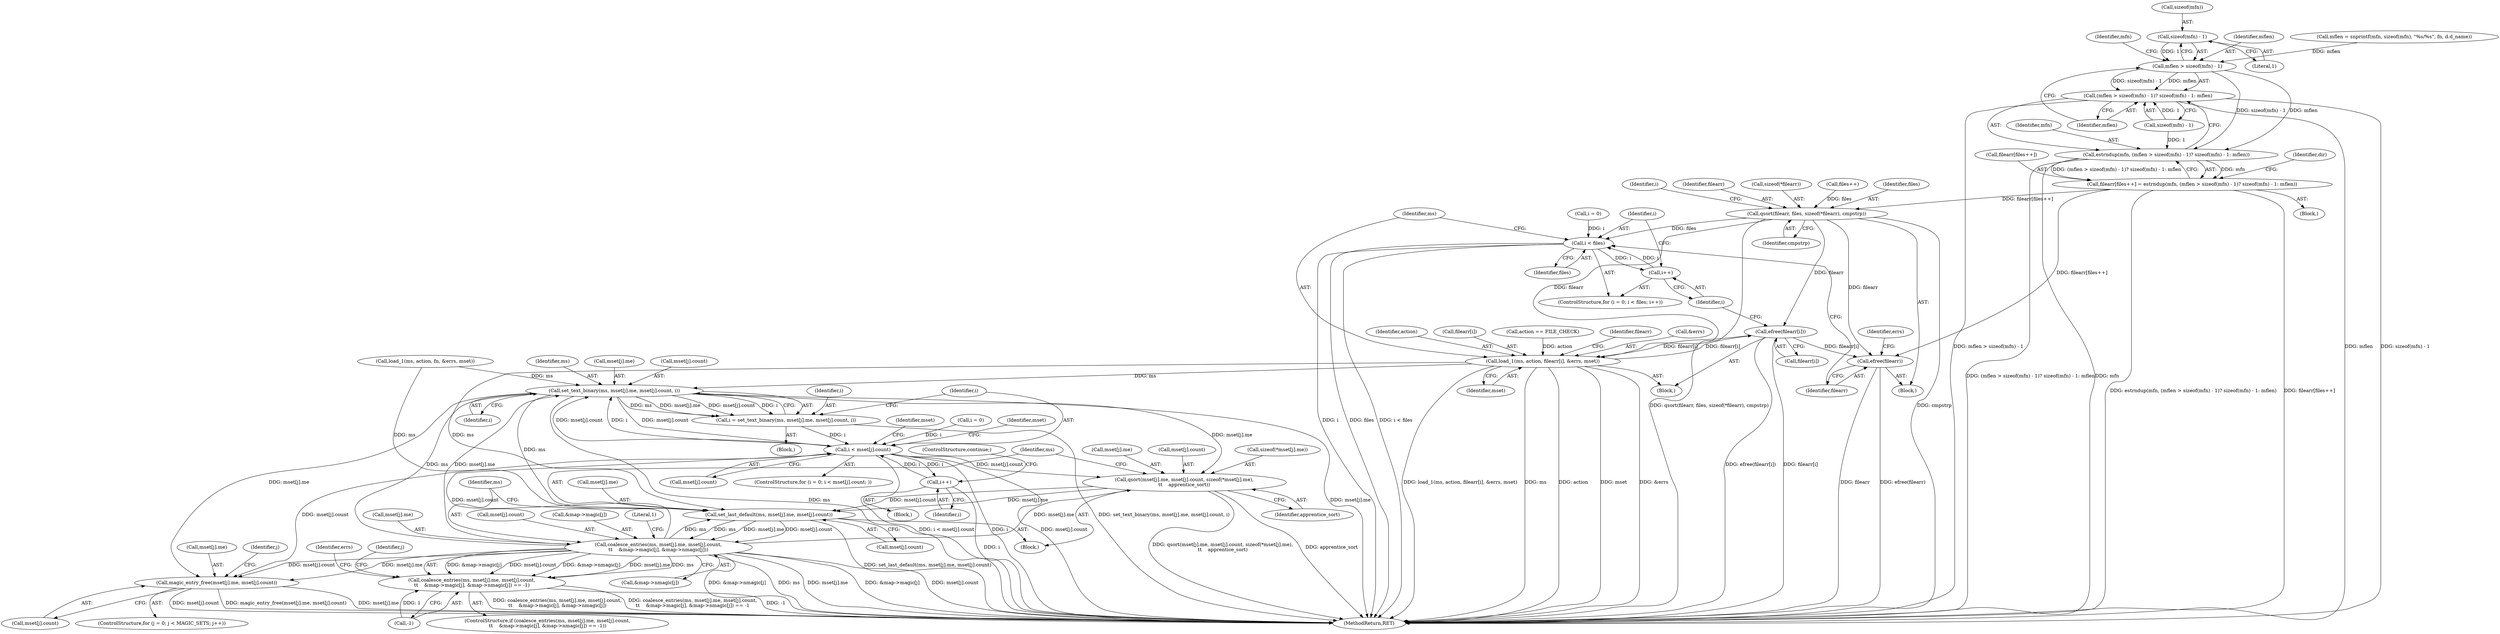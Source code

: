 digraph "0_php_a72cd07f2983dc43a6bb35209dc4687852e53c09@API" {
"1000289" [label="(Call,sizeof(mfn) - 1)"];
"1000287" [label="(Call,mflen > sizeof(mfn) - 1)"];
"1000284" [label="(Call,estrndup(mfn, (mflen > sizeof(mfn) - 1)? sizeof(mfn) - 1: mflen))"];
"1000279" [label="(Call,filearr[files++] = estrndup(mfn, (mflen > sizeof(mfn) - 1)? sizeof(mfn) - 1: mflen))"];
"1000300" [label="(Call,qsort(filearr, files, sizeof(*filearr), cmpstrp))"];
"1000311" [label="(Call,i < files)"];
"1000314" [label="(Call,i++)"];
"1000317" [label="(Call,load_1(ms, action, filearr[i], &errs, mset))"];
"1000326" [label="(Call,efree(filearr[i]))"];
"1000330" [label="(Call,efree(filearr))"];
"1000385" [label="(Call,set_text_binary(ms, mset[j].me, mset[j].count, i))"];
"1000357" [label="(Call,i < mset[j].count)"];
"1000380" [label="(Call,i++)"];
"1000398" [label="(Call,qsort(mset[j].me, mset[j].count, sizeof(*mset[j].me),\n\t\t    apprentice_sort))"];
"1000417" [label="(Call,set_last_default(ms, mset[j].me, mset[j].count))"];
"1000431" [label="(Call,coalesce_entries(ms, mset[j].me, mset[j].count,\n\t\t    &map->magic[j], &map->nmagic[j]))"];
"1000430" [label="(Call,coalesce_entries(ms, mset[j].me, mset[j].count,\n\t\t    &map->magic[j], &map->nmagic[j]) == -1)"];
"1000471" [label="(Call,magic_entry_free(mset[j].me, mset[j].count))"];
"1000383" [label="(Call,i = set_text_binary(ms, mset[j].me, mset[j].count, i))"];
"1000286" [label="(Call,(mflen > sizeof(mfn) - 1)? sizeof(mfn) - 1: mflen)"];
"1000328" [label="(Identifier,filearr)"];
"1000443" [label="(Call,&map->magic[j])"];
"1000341" [label="(Identifier,errs)"];
"1000331" [label="(Identifier,filearr)"];
"1000280" [label="(Call,filearr[files++])"];
"1000317" [label="(Call,load_1(ms, action, filearr[i], &errs, mset))"];
"1000384" [label="(Identifier,i)"];
"1000326" [label="(Call,efree(filearr[i]))"];
"1000284" [label="(Call,estrndup(mfn, (mflen > sizeof(mfn) - 1)? sizeof(mfn) - 1: mflen))"];
"1000357" [label="(Call,i < mset[j].count)"];
"1000381" [label="(Identifier,i)"];
"1000358" [label="(Identifier,i)"];
"1000307" [label="(ControlStructure,for (i = 0; i < files; i++))"];
"1000353" [label="(ControlStructure,for (i = 0; i < mset[j].count; ))"];
"1000438" [label="(Call,mset[j].count)"];
"1000401" [label="(Identifier,mset)"];
"1000155" [label="(Call,action == FILE_CHECK)"];
"1000302" [label="(Identifier,files)"];
"1000318" [label="(Identifier,ms)"];
"1000196" [label="(Identifier,dir)"];
"1000386" [label="(Identifier,ms)"];
"1000385" [label="(Call,set_text_binary(ms, mset[j].me, mset[j].count, i))"];
"1000513" [label="(MethodReturn,RET)"];
"1000300" [label="(Call,qsort(filearr, files, sizeof(*filearr), cmpstrp))"];
"1000456" [label="(Literal,1)"];
"1000279" [label="(Call,filearr[files++] = estrndup(mfn, (mflen > sizeof(mfn) - 1)? sizeof(mfn) - 1: mflen))"];
"1000449" [label="(Call,&map->nmagic[j])"];
"1000455" [label="(Call,-1)"];
"1000287" [label="(Call,mflen > sizeof(mfn) - 1)"];
"1000309" [label="(Identifier,i)"];
"1000459" [label="(Identifier,errs)"];
"1000199" [label="(Block,)"];
"1000424" [label="(Call,mset[j].count)"];
"1000315" [label="(Identifier,i)"];
"1000429" [label="(ControlStructure,if (coalesce_entries(ms, mset[j].me, mset[j].count,\n\t\t    &map->magic[j], &map->nmagic[j]) == -1))"];
"1000418" [label="(Identifier,ms)"];
"1000306" [label="(Identifier,cmpstrp)"];
"1000176" [label="(Block,)"];
"1000351" [label="(Identifier,j)"];
"1000417" [label="(Call,set_last_default(ms, mset[j].me, mset[j].count))"];
"1000387" [label="(Call,mset[j].me)"];
"1000354" [label="(Call,i = 0)"];
"1000416" [label="(Identifier,apprentice_sort)"];
"1000431" [label="(Call,coalesce_entries(ms, mset[j].me, mset[j].count,\n\t\t    &map->magic[j], &map->nmagic[j]))"];
"1000380" [label="(Call,i++)"];
"1000323" [label="(Call,&errs)"];
"1000392" [label="(Call,mset[j].count)"];
"1000379" [label="(Block,)"];
"1000290" [label="(Call,sizeof(mfn))"];
"1000288" [label="(Identifier,mflen)"];
"1000462" [label="(ControlStructure,for (j = 0; j < MAGIC_SETS; j++))"];
"1000314" [label="(Call,i++)"];
"1000372" [label="(Identifier,mset)"];
"1000312" [label="(Identifier,i)"];
"1000397" [label="(Identifier,i)"];
"1000202" [label="(Call,mflen = snprintf(mfn, sizeof(mfn), \"%s/%s\", fn, d.d_name))"];
"1000471" [label="(Call,magic_entry_free(mset[j].me, mset[j].count))"];
"1000419" [label="(Call,mset[j].me)"];
"1000295" [label="(Identifier,mfn)"];
"1000383" [label="(Call,i = set_text_binary(ms, mset[j].me, mset[j].count, i))"];
"1000316" [label="(Block,)"];
"1000327" [label="(Call,filearr[i])"];
"1000325" [label="(Identifier,mset)"];
"1000409" [label="(Call,sizeof(*mset[j].me))"];
"1000333" [label="(Call,load_1(ms, action, fn, &errs, mset))"];
"1000399" [label="(Call,mset[j].me)"];
"1000472" [label="(Call,mset[j].me)"];
"1000301" [label="(Identifier,filearr)"];
"1000293" [label="(Call,sizeof(mfn) - 1)"];
"1000319" [label="(Identifier,action)"];
"1000433" [label="(Call,mset[j].me)"];
"1000382" [label="(ControlStructure,continue;)"];
"1000311" [label="(Call,i < files)"];
"1000285" [label="(Identifier,mfn)"];
"1000330" [label="(Call,efree(filearr))"];
"1000303" [label="(Call,sizeof(*filearr))"];
"1000477" [label="(Call,mset[j].count)"];
"1000313" [label="(Identifier,files)"];
"1000282" [label="(Call,files++)"];
"1000286" [label="(Call,(mflen > sizeof(mfn) - 1)? sizeof(mfn) - 1: mflen)"];
"1000404" [label="(Call,mset[j].count)"];
"1000352" [label="(Block,)"];
"1000289" [label="(Call,sizeof(mfn) - 1)"];
"1000470" [label="(Identifier,j)"];
"1000432" [label="(Identifier,ms)"];
"1000292" [label="(Literal,1)"];
"1000364" [label="(Block,)"];
"1000320" [label="(Call,filearr[i])"];
"1000297" [label="(Identifier,mflen)"];
"1000359" [label="(Call,mset[j].count)"];
"1000398" [label="(Call,qsort(mset[j].me, mset[j].count, sizeof(*mset[j].me),\n\t\t    apprentice_sort))"];
"1000430" [label="(Call,coalesce_entries(ms, mset[j].me, mset[j].count,\n\t\t    &map->magic[j], &map->nmagic[j]) == -1)"];
"1000308" [label="(Call,i = 0)"];
"1000289" -> "1000287"  [label="AST: "];
"1000289" -> "1000292"  [label="CFG: "];
"1000290" -> "1000289"  [label="AST: "];
"1000292" -> "1000289"  [label="AST: "];
"1000287" -> "1000289"  [label="CFG: "];
"1000289" -> "1000287"  [label="DDG: 1"];
"1000287" -> "1000286"  [label="AST: "];
"1000288" -> "1000287"  [label="AST: "];
"1000295" -> "1000287"  [label="CFG: "];
"1000297" -> "1000287"  [label="CFG: "];
"1000287" -> "1000284"  [label="DDG: sizeof(mfn) - 1"];
"1000287" -> "1000284"  [label="DDG: mflen"];
"1000202" -> "1000287"  [label="DDG: mflen"];
"1000287" -> "1000286"  [label="DDG: sizeof(mfn) - 1"];
"1000287" -> "1000286"  [label="DDG: mflen"];
"1000284" -> "1000279"  [label="AST: "];
"1000284" -> "1000286"  [label="CFG: "];
"1000285" -> "1000284"  [label="AST: "];
"1000286" -> "1000284"  [label="AST: "];
"1000279" -> "1000284"  [label="CFG: "];
"1000284" -> "1000513"  [label="DDG: (mflen > sizeof(mfn) - 1)? sizeof(mfn) - 1: mflen"];
"1000284" -> "1000513"  [label="DDG: mfn"];
"1000284" -> "1000279"  [label="DDG: mfn"];
"1000284" -> "1000279"  [label="DDG: (mflen > sizeof(mfn) - 1)? sizeof(mfn) - 1: mflen"];
"1000293" -> "1000284"  [label="DDG: 1"];
"1000279" -> "1000199"  [label="AST: "];
"1000280" -> "1000279"  [label="AST: "];
"1000196" -> "1000279"  [label="CFG: "];
"1000279" -> "1000513"  [label="DDG: estrndup(mfn, (mflen > sizeof(mfn) - 1)? sizeof(mfn) - 1: mflen)"];
"1000279" -> "1000513"  [label="DDG: filearr[files++]"];
"1000279" -> "1000300"  [label="DDG: filearr[files++]"];
"1000279" -> "1000330"  [label="DDG: filearr[files++]"];
"1000300" -> "1000176"  [label="AST: "];
"1000300" -> "1000306"  [label="CFG: "];
"1000301" -> "1000300"  [label="AST: "];
"1000302" -> "1000300"  [label="AST: "];
"1000303" -> "1000300"  [label="AST: "];
"1000306" -> "1000300"  [label="AST: "];
"1000309" -> "1000300"  [label="CFG: "];
"1000300" -> "1000513"  [label="DDG: cmpstrp"];
"1000300" -> "1000513"  [label="DDG: qsort(filearr, files, sizeof(*filearr), cmpstrp)"];
"1000282" -> "1000300"  [label="DDG: files"];
"1000300" -> "1000311"  [label="DDG: files"];
"1000300" -> "1000317"  [label="DDG: filearr"];
"1000300" -> "1000326"  [label="DDG: filearr"];
"1000300" -> "1000330"  [label="DDG: filearr"];
"1000311" -> "1000307"  [label="AST: "];
"1000311" -> "1000313"  [label="CFG: "];
"1000312" -> "1000311"  [label="AST: "];
"1000313" -> "1000311"  [label="AST: "];
"1000318" -> "1000311"  [label="CFG: "];
"1000331" -> "1000311"  [label="CFG: "];
"1000311" -> "1000513"  [label="DDG: i"];
"1000311" -> "1000513"  [label="DDG: files"];
"1000311" -> "1000513"  [label="DDG: i < files"];
"1000308" -> "1000311"  [label="DDG: i"];
"1000314" -> "1000311"  [label="DDG: i"];
"1000311" -> "1000314"  [label="DDG: i"];
"1000314" -> "1000307"  [label="AST: "];
"1000314" -> "1000315"  [label="CFG: "];
"1000315" -> "1000314"  [label="AST: "];
"1000312" -> "1000314"  [label="CFG: "];
"1000317" -> "1000316"  [label="AST: "];
"1000317" -> "1000325"  [label="CFG: "];
"1000318" -> "1000317"  [label="AST: "];
"1000319" -> "1000317"  [label="AST: "];
"1000320" -> "1000317"  [label="AST: "];
"1000323" -> "1000317"  [label="AST: "];
"1000325" -> "1000317"  [label="AST: "];
"1000328" -> "1000317"  [label="CFG: "];
"1000317" -> "1000513"  [label="DDG: ms"];
"1000317" -> "1000513"  [label="DDG: action"];
"1000317" -> "1000513"  [label="DDG: mset"];
"1000317" -> "1000513"  [label="DDG: &errs"];
"1000317" -> "1000513"  [label="DDG: load_1(ms, action, filearr[i], &errs, mset)"];
"1000155" -> "1000317"  [label="DDG: action"];
"1000326" -> "1000317"  [label="DDG: filearr[i]"];
"1000317" -> "1000326"  [label="DDG: filearr[i]"];
"1000317" -> "1000385"  [label="DDG: ms"];
"1000317" -> "1000417"  [label="DDG: ms"];
"1000326" -> "1000316"  [label="AST: "];
"1000326" -> "1000327"  [label="CFG: "];
"1000327" -> "1000326"  [label="AST: "];
"1000315" -> "1000326"  [label="CFG: "];
"1000326" -> "1000513"  [label="DDG: efree(filearr[i])"];
"1000326" -> "1000513"  [label="DDG: filearr[i]"];
"1000326" -> "1000330"  [label="DDG: filearr[i]"];
"1000330" -> "1000176"  [label="AST: "];
"1000330" -> "1000331"  [label="CFG: "];
"1000331" -> "1000330"  [label="AST: "];
"1000341" -> "1000330"  [label="CFG: "];
"1000330" -> "1000513"  [label="DDG: filearr"];
"1000330" -> "1000513"  [label="DDG: efree(filearr)"];
"1000385" -> "1000383"  [label="AST: "];
"1000385" -> "1000397"  [label="CFG: "];
"1000386" -> "1000385"  [label="AST: "];
"1000387" -> "1000385"  [label="AST: "];
"1000392" -> "1000385"  [label="AST: "];
"1000397" -> "1000385"  [label="AST: "];
"1000383" -> "1000385"  [label="CFG: "];
"1000385" -> "1000513"  [label="DDG: mset[j].me"];
"1000385" -> "1000513"  [label="DDG: ms"];
"1000385" -> "1000357"  [label="DDG: mset[j].count"];
"1000385" -> "1000383"  [label="DDG: ms"];
"1000385" -> "1000383"  [label="DDG: mset[j].me"];
"1000385" -> "1000383"  [label="DDG: mset[j].count"];
"1000385" -> "1000383"  [label="DDG: i"];
"1000333" -> "1000385"  [label="DDG: ms"];
"1000431" -> "1000385"  [label="DDG: ms"];
"1000431" -> "1000385"  [label="DDG: mset[j].me"];
"1000357" -> "1000385"  [label="DDG: mset[j].count"];
"1000357" -> "1000385"  [label="DDG: i"];
"1000385" -> "1000398"  [label="DDG: mset[j].me"];
"1000385" -> "1000417"  [label="DDG: ms"];
"1000385" -> "1000471"  [label="DDG: mset[j].me"];
"1000357" -> "1000353"  [label="AST: "];
"1000357" -> "1000359"  [label="CFG: "];
"1000358" -> "1000357"  [label="AST: "];
"1000359" -> "1000357"  [label="AST: "];
"1000372" -> "1000357"  [label="CFG: "];
"1000401" -> "1000357"  [label="CFG: "];
"1000357" -> "1000513"  [label="DDG: i < mset[j].count"];
"1000357" -> "1000513"  [label="DDG: i"];
"1000357" -> "1000513"  [label="DDG: mset[j].count"];
"1000383" -> "1000357"  [label="DDG: i"];
"1000380" -> "1000357"  [label="DDG: i"];
"1000354" -> "1000357"  [label="DDG: i"];
"1000431" -> "1000357"  [label="DDG: mset[j].count"];
"1000357" -> "1000380"  [label="DDG: i"];
"1000357" -> "1000398"  [label="DDG: mset[j].count"];
"1000357" -> "1000471"  [label="DDG: mset[j].count"];
"1000380" -> "1000379"  [label="AST: "];
"1000380" -> "1000381"  [label="CFG: "];
"1000381" -> "1000380"  [label="AST: "];
"1000382" -> "1000380"  [label="CFG: "];
"1000380" -> "1000513"  [label="DDG: i"];
"1000398" -> "1000352"  [label="AST: "];
"1000398" -> "1000416"  [label="CFG: "];
"1000399" -> "1000398"  [label="AST: "];
"1000404" -> "1000398"  [label="AST: "];
"1000409" -> "1000398"  [label="AST: "];
"1000416" -> "1000398"  [label="AST: "];
"1000418" -> "1000398"  [label="CFG: "];
"1000398" -> "1000513"  [label="DDG: qsort(mset[j].me, mset[j].count, sizeof(*mset[j].me),\n\t\t    apprentice_sort)"];
"1000398" -> "1000513"  [label="DDG: apprentice_sort"];
"1000431" -> "1000398"  [label="DDG: mset[j].me"];
"1000398" -> "1000417"  [label="DDG: mset[j].me"];
"1000398" -> "1000417"  [label="DDG: mset[j].count"];
"1000417" -> "1000352"  [label="AST: "];
"1000417" -> "1000424"  [label="CFG: "];
"1000418" -> "1000417"  [label="AST: "];
"1000419" -> "1000417"  [label="AST: "];
"1000424" -> "1000417"  [label="AST: "];
"1000432" -> "1000417"  [label="CFG: "];
"1000417" -> "1000513"  [label="DDG: set_last_default(ms, mset[j].me, mset[j].count)"];
"1000333" -> "1000417"  [label="DDG: ms"];
"1000431" -> "1000417"  [label="DDG: ms"];
"1000417" -> "1000431"  [label="DDG: ms"];
"1000417" -> "1000431"  [label="DDG: mset[j].me"];
"1000417" -> "1000431"  [label="DDG: mset[j].count"];
"1000431" -> "1000430"  [label="AST: "];
"1000431" -> "1000449"  [label="CFG: "];
"1000432" -> "1000431"  [label="AST: "];
"1000433" -> "1000431"  [label="AST: "];
"1000438" -> "1000431"  [label="AST: "];
"1000443" -> "1000431"  [label="AST: "];
"1000449" -> "1000431"  [label="AST: "];
"1000456" -> "1000431"  [label="CFG: "];
"1000431" -> "1000513"  [label="DDG: &map->magic[j]"];
"1000431" -> "1000513"  [label="DDG: mset[j].count"];
"1000431" -> "1000513"  [label="DDG: &map->nmagic[j]"];
"1000431" -> "1000513"  [label="DDG: ms"];
"1000431" -> "1000513"  [label="DDG: mset[j].me"];
"1000431" -> "1000430"  [label="DDG: &map->magic[j]"];
"1000431" -> "1000430"  [label="DDG: mset[j].count"];
"1000431" -> "1000430"  [label="DDG: mset[j].me"];
"1000431" -> "1000430"  [label="DDG: &map->nmagic[j]"];
"1000431" -> "1000430"  [label="DDG: ms"];
"1000431" -> "1000471"  [label="DDG: mset[j].me"];
"1000431" -> "1000471"  [label="DDG: mset[j].count"];
"1000430" -> "1000429"  [label="AST: "];
"1000430" -> "1000455"  [label="CFG: "];
"1000455" -> "1000430"  [label="AST: "];
"1000459" -> "1000430"  [label="CFG: "];
"1000351" -> "1000430"  [label="CFG: "];
"1000430" -> "1000513"  [label="DDG: -1"];
"1000430" -> "1000513"  [label="DDG: coalesce_entries(ms, mset[j].me, mset[j].count,\n\t\t    &map->magic[j], &map->nmagic[j])"];
"1000430" -> "1000513"  [label="DDG: coalesce_entries(ms, mset[j].me, mset[j].count,\n\t\t    &map->magic[j], &map->nmagic[j]) == -1"];
"1000455" -> "1000430"  [label="DDG: 1"];
"1000471" -> "1000462"  [label="AST: "];
"1000471" -> "1000477"  [label="CFG: "];
"1000472" -> "1000471"  [label="AST: "];
"1000477" -> "1000471"  [label="AST: "];
"1000470" -> "1000471"  [label="CFG: "];
"1000471" -> "1000513"  [label="DDG: mset[j].me"];
"1000471" -> "1000513"  [label="DDG: mset[j].count"];
"1000471" -> "1000513"  [label="DDG: magic_entry_free(mset[j].me, mset[j].count)"];
"1000383" -> "1000364"  [label="AST: "];
"1000384" -> "1000383"  [label="AST: "];
"1000358" -> "1000383"  [label="CFG: "];
"1000383" -> "1000513"  [label="DDG: set_text_binary(ms, mset[j].me, mset[j].count, i)"];
"1000286" -> "1000293"  [label="CFG: "];
"1000286" -> "1000297"  [label="CFG: "];
"1000293" -> "1000286"  [label="AST: "];
"1000297" -> "1000286"  [label="AST: "];
"1000286" -> "1000513"  [label="DDG: sizeof(mfn) - 1"];
"1000286" -> "1000513"  [label="DDG: mflen > sizeof(mfn) - 1"];
"1000286" -> "1000513"  [label="DDG: mflen"];
"1000293" -> "1000286"  [label="DDG: 1"];
}
